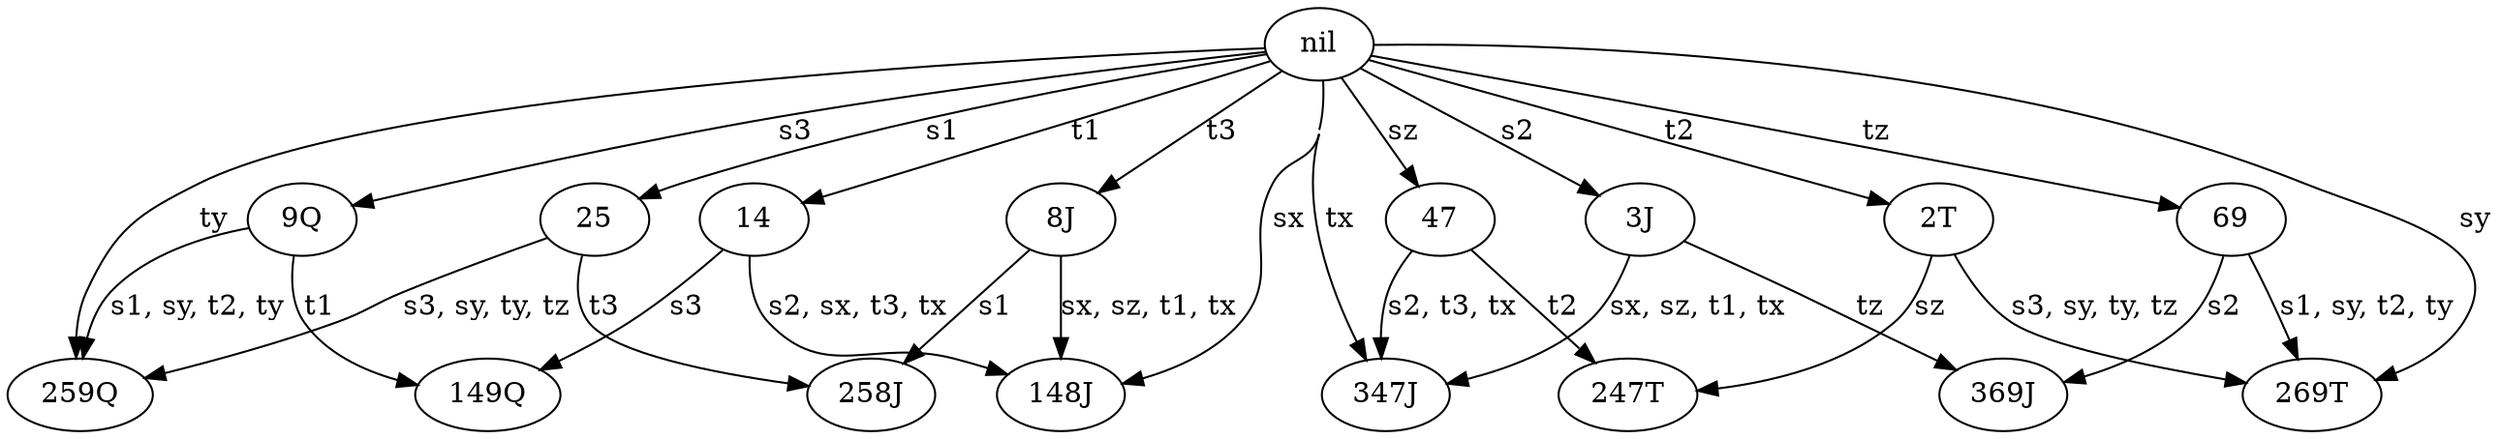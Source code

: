 strict digraph a3gromovcharts {
    graph [splines="true", overlap=false, concentrate=true]
    // Edges
    nil -> "25" [label="s1"];
    nil -> "3J" [label="s2"];
    nil -> "9Q" [label="s3"];
    nil -> "47" [label="sz"];
    nil -> "14" [label="t1"];
    nil -> "2T" [label="t2"];
    nil -> "8J" [label="t3"];
    nil -> "69" [label="tz"];

    nil -> "148J" [label="sx"];
    nil -> "269T" [label="sy"];
    nil -> "347J" [label="tx"];
    nil -> "259Q" [label="ty"];

    "25" -> "258J" [label="t3"];
    "25" -> "259Q" [label="s3, sy, ty, tz"];
    "3J" -> "347J" [label="sx, sz, t1, tx"];
    "3J" -> "369J" [label="tz"];
    "47" -> "247T" [label="t2"];
    "47" -> "347J" [label="s2, t3, tx"];
    "9Q" -> "149Q" [label="t1"];
    "9Q" -> "259Q" [label="s1, sy, t2, ty"];
    "14" -> "148J" [label="s2, sx, t3, tx"];
    "14" -> "149Q" [label="s3"];
    "2T" -> "247T" [label="sz"];
    "2T" -> "269T" [label="s3, sy, ty, tz"];
    "8J" -> "148J" [label="sx, sz, t1, tx"];
    "8J" -> "258J" [label="s1"];
    "69" -> "269T" [label="s1, sy, t2, ty"];
    "69" -> "369J" [label="s2"];
}
